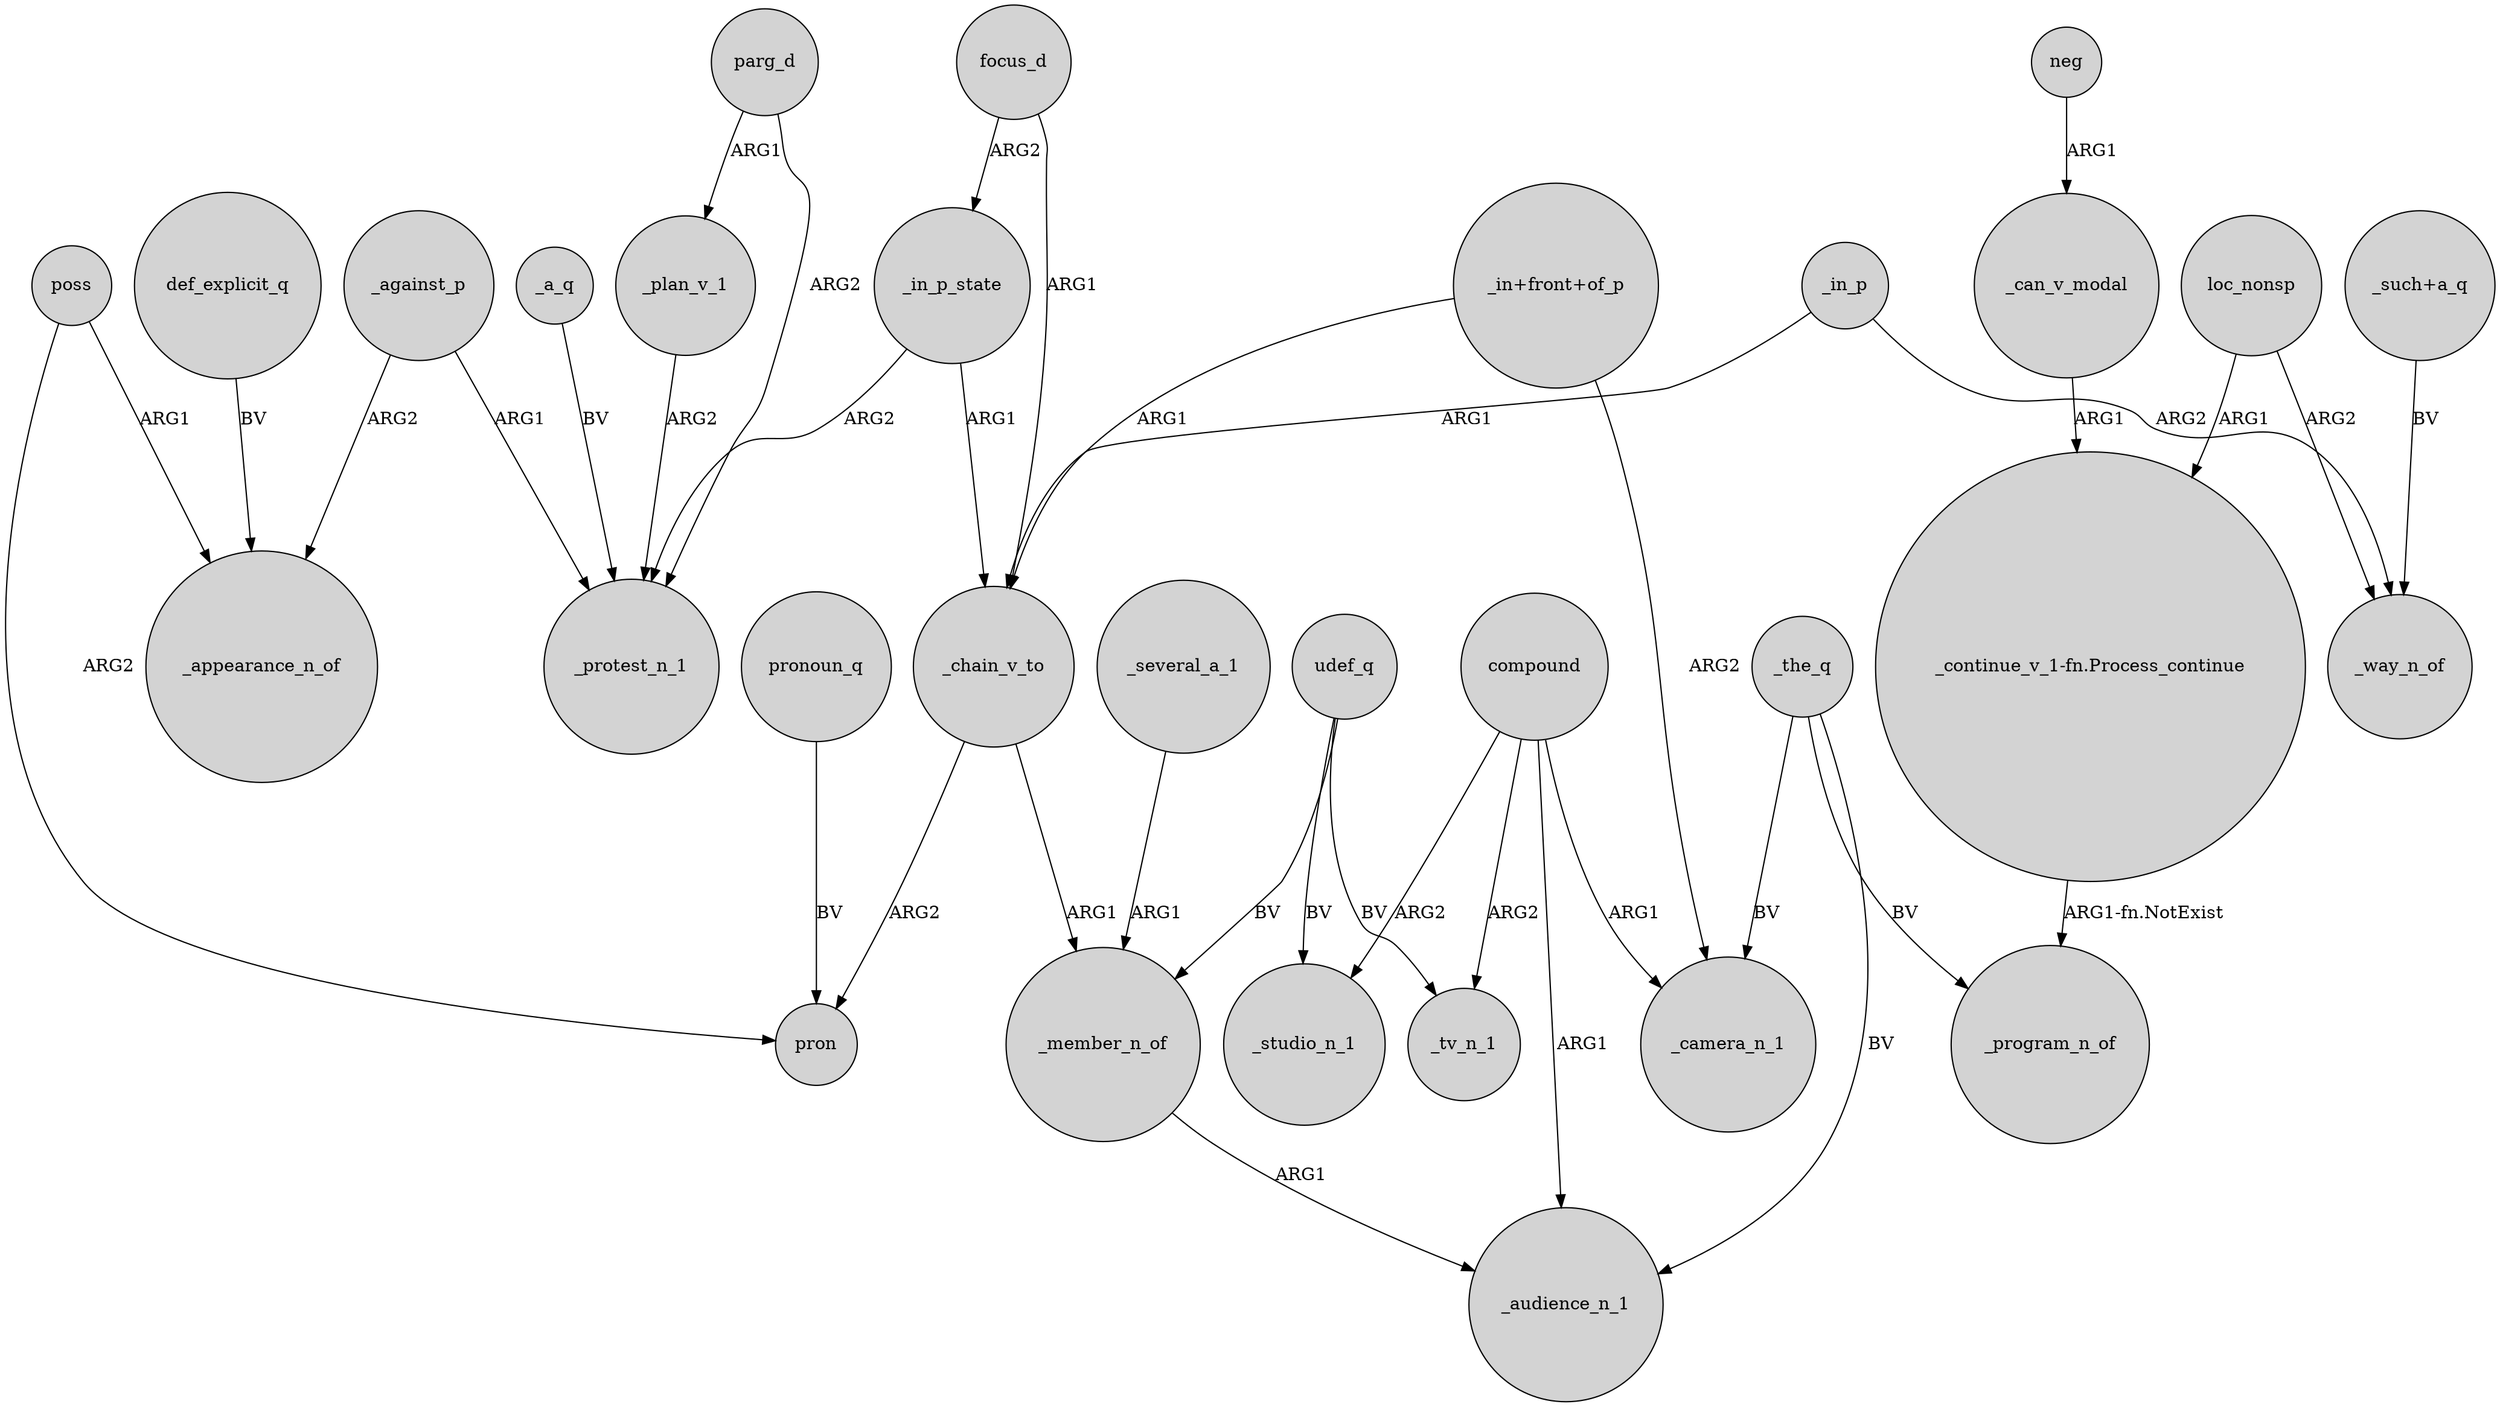 digraph {
	node [shape=circle style=filled]
	poss -> _appearance_n_of [label=ARG1]
	_chain_v_to -> pron [label=ARG2]
	_chain_v_to -> _member_n_of [label=ARG1]
	focus_d -> _chain_v_to [label=ARG1]
	_a_q -> _protest_n_1 [label=BV]
	poss -> pron [label=ARG2]
	loc_nonsp -> "_continue_v_1-fn.Process_continue" [label=ARG1]
	compound -> _studio_n_1 [label=ARG2]
	compound -> _tv_n_1 [label=ARG2]
	udef_q -> _tv_n_1 [label=BV]
	parg_d -> _plan_v_1 [label=ARG1]
	focus_d -> _in_p_state [label=ARG2]
	_in_p -> _chain_v_to [label=ARG1]
	parg_d -> _protest_n_1 [label=ARG2]
	_can_v_modal -> "_continue_v_1-fn.Process_continue" [label=ARG1]
	_against_p -> _protest_n_1 [label=ARG1]
	_against_p -> _appearance_n_of [label=ARG2]
	_the_q -> _camera_n_1 [label=BV]
	_in_p_state -> _chain_v_to [label=ARG1]
	"_continue_v_1-fn.Process_continue" -> _program_n_of [label="ARG1-fn.NotExist"]
	"_in+front+of_p" -> _camera_n_1 [label=ARG2]
	pronoun_q -> pron [label=BV]
	loc_nonsp -> _way_n_of [label=ARG2]
	_member_n_of -> _audience_n_1 [label=ARG1]
	_several_a_1 -> _member_n_of [label=ARG1]
	compound -> _audience_n_1 [label=ARG1]
	udef_q -> _member_n_of [label=BV]
	_the_q -> _program_n_of [label=BV]
	_plan_v_1 -> _protest_n_1 [label=ARG2]
	"_in+front+of_p" -> _chain_v_to [label=ARG1]
	_in_p_state -> _protest_n_1 [label=ARG2]
	"_such+a_q" -> _way_n_of [label=BV]
	udef_q -> _studio_n_1 [label=BV]
	_in_p -> _way_n_of [label=ARG2]
	_the_q -> _audience_n_1 [label=BV]
	compound -> _camera_n_1 [label=ARG1]
	neg -> _can_v_modal [label=ARG1]
	def_explicit_q -> _appearance_n_of [label=BV]
}
